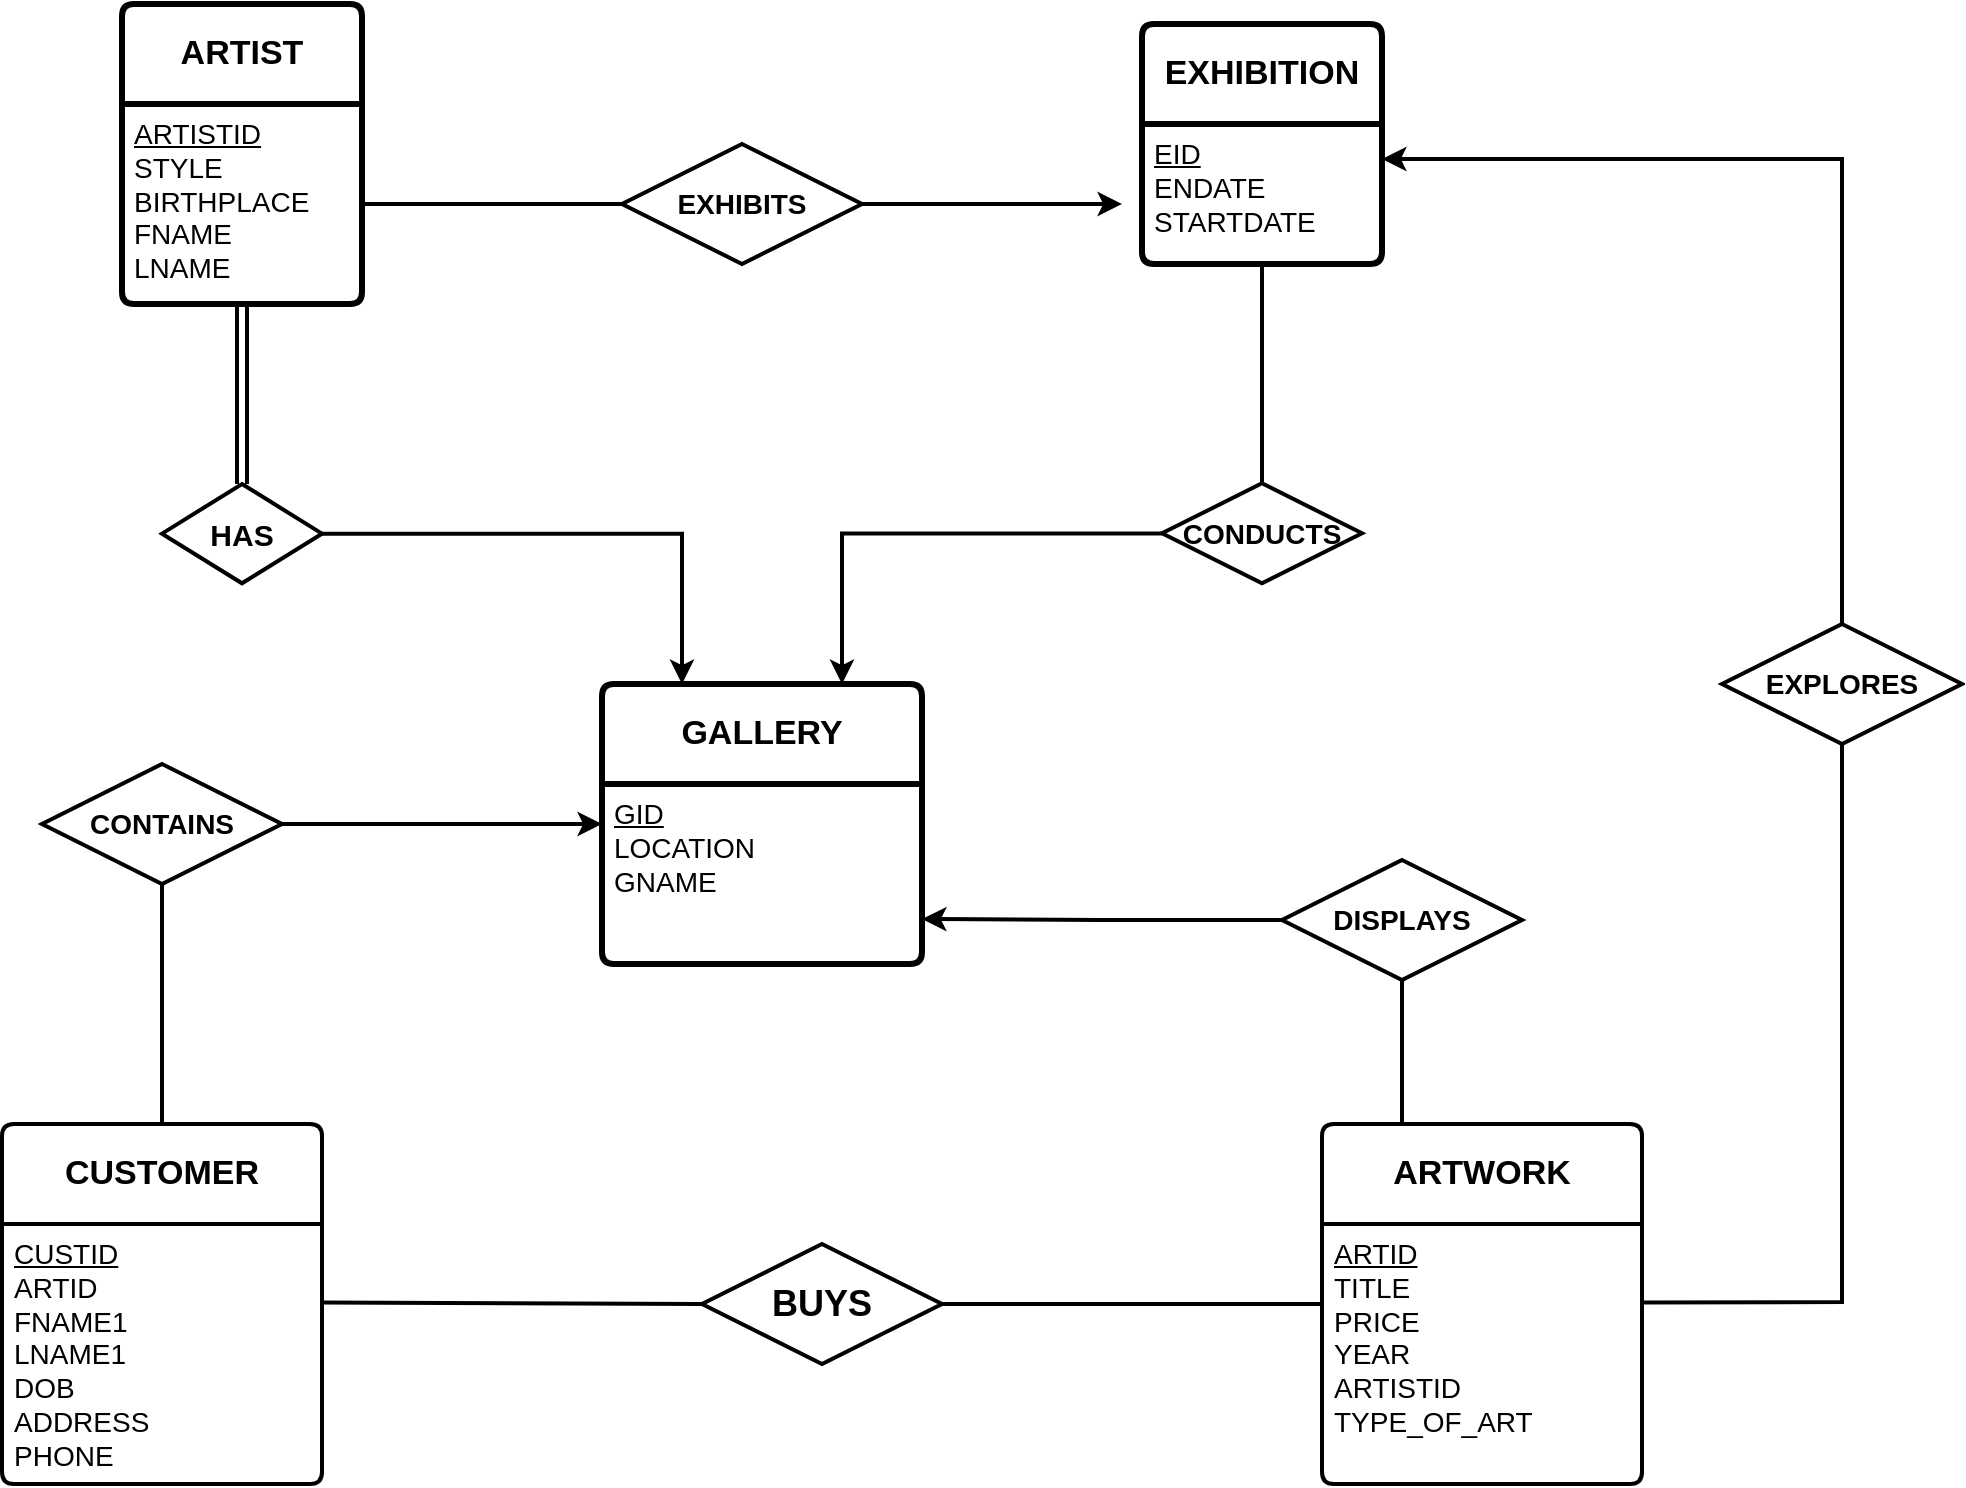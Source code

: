 <mxfile version="24.2.5" type="github">
  <diagram name="Page-1" id="e56a1550-8fbb-45ad-956c-1786394a9013">
    <mxGraphModel dx="1222" dy="708" grid="1" gridSize="10" guides="1" tooltips="1" connect="1" arrows="1" fold="1" page="1" pageScale="1" pageWidth="1100" pageHeight="850" background="#FFFFFF" math="0" shadow="0">
      <root>
        <mxCell id="0" />
        <mxCell id="1" parent="0" />
        <mxCell id="mDnNRbJlArddQkRWeZSY-25" style="edgeStyle=orthogonalEdgeStyle;rounded=0;orthogonalLoop=1;jettySize=auto;html=1;exitX=0.25;exitY=0;exitDx=0;exitDy=0;" edge="1" parent="1" source="mDnNRbJlArddQkRWeZSY-24" target="mDnNRbJlArddQkRWeZSY-23">
          <mxGeometry relative="1" as="geometry" />
        </mxCell>
        <mxCell id="mDnNRbJlArddQkRWeZSY-11" value="&lt;b&gt;&lt;font style=&quot;font-size: 17px;&quot;&gt;ARTIST&lt;/font&gt;&lt;/b&gt;" style="swimlane;childLayout=stackLayout;horizontal=1;startSize=50;horizontalStack=0;rounded=1;fontSize=14;fontStyle=0;strokeWidth=3;resizeParent=0;resizeLast=1;shadow=0;dashed=0;align=center;arcSize=4;whiteSpace=wrap;html=1;" vertex="1" parent="1">
          <mxGeometry x="120" y="40" width="120" height="150" as="geometry" />
        </mxCell>
        <mxCell id="mDnNRbJlArddQkRWeZSY-12" value="&lt;u style=&quot;font-size: 14px;&quot;&gt;&lt;font style=&quot;font-size: 14px;&quot;&gt;ARTISTID&lt;/font&gt;&lt;/u&gt;&lt;div style=&quot;font-size: 14px;&quot;&gt;&lt;font style=&quot;font-size: 14px;&quot;&gt;STYLE&lt;/font&gt;&lt;/div&gt;&lt;div style=&quot;font-size: 14px;&quot;&gt;&lt;font style=&quot;font-size: 14px;&quot;&gt;BIRTHPLACE&lt;/font&gt;&lt;/div&gt;&lt;div style=&quot;font-size: 14px;&quot;&gt;&lt;font style=&quot;font-size: 14px;&quot;&gt;FNAME&lt;/font&gt;&lt;/div&gt;&lt;div style=&quot;font-size: 14px;&quot;&gt;&lt;font style=&quot;font-size: 14px;&quot;&gt;LNAME&lt;/font&gt;&lt;/div&gt;" style="align=left;strokeColor=none;fillColor=none;spacingLeft=4;fontSize=12;verticalAlign=top;resizable=0;rotatable=0;part=1;html=1;" vertex="1" parent="mDnNRbJlArddQkRWeZSY-11">
          <mxGeometry y="50" width="120" height="100" as="geometry" />
        </mxCell>
        <mxCell id="mDnNRbJlArddQkRWeZSY-23" value="&lt;b&gt;&lt;font style=&quot;font-size: 17px;&quot;&gt;EXHIBITION&lt;/font&gt;&lt;/b&gt;" style="swimlane;childLayout=stackLayout;horizontal=1;startSize=50;horizontalStack=0;rounded=1;fontSize=14;fontStyle=0;strokeWidth=3;resizeParent=0;resizeLast=1;shadow=0;dashed=0;align=center;arcSize=4;whiteSpace=wrap;html=1;" vertex="1" parent="1">
          <mxGeometry x="630" y="50" width="120" height="120" as="geometry" />
        </mxCell>
        <mxCell id="mDnNRbJlArddQkRWeZSY-24" value="&lt;span style=&quot;font-size: 14px;&quot;&gt;&lt;u style=&quot;&quot;&gt;&lt;font style=&quot;font-size: 14px;&quot;&gt;EID&lt;/font&gt;&lt;/u&gt;&lt;/span&gt;&lt;div style=&quot;font-size: 14px;&quot;&gt;&lt;font style=&quot;font-size: 14px;&quot;&gt;ENDATE&lt;/font&gt;&lt;/div&gt;&lt;div style=&quot;font-size: 14px;&quot;&gt;&lt;font style=&quot;font-size: 14px;&quot;&gt;STARTDATE&lt;/font&gt;&lt;/div&gt;" style="align=left;strokeColor=none;fillColor=none;spacingLeft=4;fontSize=12;verticalAlign=top;resizable=0;rotatable=0;part=1;html=1;" vertex="1" parent="mDnNRbJlArddQkRWeZSY-23">
          <mxGeometry y="50" width="120" height="70" as="geometry" />
        </mxCell>
        <mxCell id="mDnNRbJlArddQkRWeZSY-28" style="edgeStyle=orthogonalEdgeStyle;rounded=0;orthogonalLoop=1;jettySize=auto;html=1;strokeWidth=2;" edge="1" parent="1" source="mDnNRbJlArddQkRWeZSY-12">
          <mxGeometry relative="1" as="geometry">
            <mxPoint x="620" y="140" as="targetPoint" />
          </mxGeometry>
        </mxCell>
        <mxCell id="mDnNRbJlArddQkRWeZSY-29" value="&lt;font style=&quot;font-size: 14px;&quot;&gt;&lt;b&gt;EXHIBITS&lt;/b&gt;&lt;/font&gt;" style="shape=rhombus;perimeter=rhombusPerimeter;whiteSpace=wrap;html=1;align=center;strokeWidth=2;" vertex="1" parent="1">
          <mxGeometry x="370" y="110" width="120" height="60" as="geometry" />
        </mxCell>
        <mxCell id="mDnNRbJlArddQkRWeZSY-33" value="" style="shape=link;endArrow=classic;startArrow=classic;html=1;rounded=0;exitX=1;exitY=1;exitDx=0;exitDy=0;endWidth=0.476;startWidth=0.476;strokeWidth=2;targetPerimeterSpacing=0;sourcePerimeterSpacing=0;" edge="1" parent="1">
          <mxGeometry width="100" height="100" relative="1" as="geometry">
            <mxPoint x="180" y="190" as="sourcePoint" />
            <mxPoint x="180" y="280" as="targetPoint" />
            <Array as="points" />
          </mxGeometry>
        </mxCell>
        <mxCell id="mDnNRbJlArddQkRWeZSY-45" style="edgeStyle=orthogonalEdgeStyle;rounded=0;orthogonalLoop=1;jettySize=auto;html=1;entryX=0.25;entryY=0;entryDx=0;entryDy=0;strokeWidth=2;" edge="1" parent="1" source="mDnNRbJlArddQkRWeZSY-35" target="mDnNRbJlArddQkRWeZSY-43">
          <mxGeometry relative="1" as="geometry" />
        </mxCell>
        <mxCell id="mDnNRbJlArddQkRWeZSY-35" value="&lt;b&gt;&lt;font style=&quot;font-size: 15px;&quot;&gt;HAS&lt;/font&gt;&lt;/b&gt;" style="shape=rhombus;perimeter=rhombusPerimeter;whiteSpace=wrap;html=1;align=center;rotation=0;strokeWidth=2;" vertex="1" parent="1">
          <mxGeometry x="140" y="280" width="80" height="49.65" as="geometry" />
        </mxCell>
        <mxCell id="mDnNRbJlArddQkRWeZSY-53" style="edgeStyle=orthogonalEdgeStyle;rounded=0;orthogonalLoop=1;jettySize=auto;html=1;entryX=0.75;entryY=0;entryDx=0;entryDy=0;strokeWidth=2;" edge="1" parent="1" source="mDnNRbJlArddQkRWeZSY-42" target="mDnNRbJlArddQkRWeZSY-43">
          <mxGeometry relative="1" as="geometry" />
        </mxCell>
        <mxCell id="mDnNRbJlArddQkRWeZSY-42" value="&lt;b&gt;&lt;font style=&quot;font-size: 14px;&quot;&gt;CONDUCTS&lt;/font&gt;&lt;/b&gt;" style="shape=rhombus;perimeter=rhombusPerimeter;whiteSpace=wrap;html=1;align=center;strokeWidth=2;" vertex="1" parent="1">
          <mxGeometry x="640" y="279.65" width="100" height="50" as="geometry" />
        </mxCell>
        <mxCell id="mDnNRbJlArddQkRWeZSY-43" value="&lt;b&gt;&lt;font style=&quot;font-size: 17px;&quot;&gt;GALLERY&lt;/font&gt;&lt;/b&gt;" style="swimlane;childLayout=stackLayout;horizontal=1;startSize=50;horizontalStack=0;rounded=1;fontSize=14;fontStyle=0;strokeWidth=3;resizeParent=0;resizeLast=1;shadow=0;dashed=0;align=center;arcSize=4;whiteSpace=wrap;html=1;" vertex="1" parent="1">
          <mxGeometry x="360" y="380" width="160" height="140" as="geometry" />
        </mxCell>
        <mxCell id="mDnNRbJlArddQkRWeZSY-44" value="&lt;font style=&quot;font-size: 14px;&quot;&gt;&lt;u&gt;GID&lt;/u&gt;&lt;/font&gt;&lt;div&gt;&lt;font style=&quot;font-size: 14px;&quot;&gt;LOCATION&lt;/font&gt;&lt;/div&gt;&lt;div&gt;&lt;font style=&quot;font-size: 14px;&quot;&gt;GNAME&lt;/font&gt;&lt;/div&gt;" style="align=left;strokeColor=none;fillColor=none;spacingLeft=4;fontSize=12;verticalAlign=top;resizable=0;rotatable=0;part=1;html=1;" vertex="1" parent="mDnNRbJlArddQkRWeZSY-43">
          <mxGeometry y="50" width="160" height="90" as="geometry" />
        </mxCell>
        <mxCell id="mDnNRbJlArddQkRWeZSY-52" value="" style="endArrow=none;html=1;rounded=0;entryX=0.5;entryY=0;entryDx=0;entryDy=0;exitX=0.5;exitY=1;exitDx=0;exitDy=0;strokeWidth=2;" edge="1" parent="1" source="mDnNRbJlArddQkRWeZSY-24" target="mDnNRbJlArddQkRWeZSY-42">
          <mxGeometry relative="1" as="geometry">
            <mxPoint x="550" y="210" as="sourcePoint" />
            <mxPoint x="710" y="210" as="targetPoint" />
            <Array as="points" />
          </mxGeometry>
        </mxCell>
        <mxCell id="mDnNRbJlArddQkRWeZSY-80" style="edgeStyle=orthogonalEdgeStyle;rounded=0;orthogonalLoop=1;jettySize=auto;html=1;entryX=0;entryY=0.5;entryDx=0;entryDy=0;strokeWidth=2;" edge="1" parent="1" source="mDnNRbJlArddQkRWeZSY-55" target="mDnNRbJlArddQkRWeZSY-43">
          <mxGeometry relative="1" as="geometry" />
        </mxCell>
        <mxCell id="mDnNRbJlArddQkRWeZSY-55" value="&lt;font style=&quot;font-size: 14px;&quot;&gt;&lt;b&gt;CONTAINS&lt;/b&gt;&lt;/font&gt;" style="shape=rhombus;perimeter=rhombusPerimeter;whiteSpace=wrap;html=1;align=center;strokeWidth=2;" vertex="1" parent="1">
          <mxGeometry x="80" y="420" width="120" height="60" as="geometry" />
        </mxCell>
        <mxCell id="mDnNRbJlArddQkRWeZSY-57" value="&lt;font style=&quot;font-size: 17px;&quot;&gt;&lt;b&gt;CUSTOMER&lt;/b&gt;&lt;/font&gt;" style="swimlane;childLayout=stackLayout;horizontal=1;startSize=50;horizontalStack=0;rounded=1;fontSize=14;fontStyle=0;strokeWidth=2;resizeParent=0;resizeLast=1;shadow=0;dashed=0;align=center;arcSize=4;whiteSpace=wrap;html=1;" vertex="1" parent="1">
          <mxGeometry x="60" y="600" width="160" height="180" as="geometry" />
        </mxCell>
        <mxCell id="mDnNRbJlArddQkRWeZSY-58" value="&lt;span style=&quot;font-size: 14px;&quot;&gt;&lt;u&gt;CUSTID&lt;/u&gt;&lt;/span&gt;&lt;div&gt;&lt;span style=&quot;font-size: 14px;&quot;&gt;ARTID&lt;/span&gt;&lt;/div&gt;&lt;div&gt;&lt;span style=&quot;font-size: 14px;&quot;&gt;FNAME1&lt;/span&gt;&lt;/div&gt;&lt;div&gt;&lt;span style=&quot;font-size: 14px;&quot;&gt;LNAME1&lt;/span&gt;&lt;/div&gt;&lt;div&gt;&lt;span style=&quot;font-size: 14px;&quot;&gt;DOB&lt;/span&gt;&lt;/div&gt;&lt;div&gt;&lt;span style=&quot;font-size: 14px;&quot;&gt;ADDRESS&lt;/span&gt;&lt;/div&gt;&lt;div&gt;&lt;span style=&quot;font-size: 14px;&quot;&gt;PHONE&lt;/span&gt;&lt;/div&gt;" style="align=left;strokeColor=none;fillColor=none;spacingLeft=4;fontSize=12;verticalAlign=top;resizable=0;rotatable=0;part=1;html=1;" vertex="1" parent="mDnNRbJlArddQkRWeZSY-57">
          <mxGeometry y="50" width="160" height="130" as="geometry" />
        </mxCell>
        <mxCell id="mDnNRbJlArddQkRWeZSY-60" value="&lt;font style=&quot;font-size: 17px;&quot;&gt;&lt;b&gt;ARTWORK&lt;/b&gt;&lt;/font&gt;" style="swimlane;childLayout=stackLayout;horizontal=1;startSize=50;horizontalStack=0;rounded=1;fontSize=14;fontStyle=0;strokeWidth=2;resizeParent=0;resizeLast=1;shadow=0;dashed=0;align=center;arcSize=4;whiteSpace=wrap;html=1;" vertex="1" parent="1">
          <mxGeometry x="720" y="600" width="160" height="180" as="geometry" />
        </mxCell>
        <mxCell id="mDnNRbJlArddQkRWeZSY-61" value="&lt;span style=&quot;font-size: 14px;&quot;&gt;&lt;u&gt;ARTID&lt;/u&gt;&lt;/span&gt;&lt;div&gt;&lt;span style=&quot;font-size: 14px;&quot;&gt;TITLE&lt;/span&gt;&lt;/div&gt;&lt;div&gt;&lt;span style=&quot;font-size: 14px;&quot;&gt;PRICE&lt;/span&gt;&lt;/div&gt;&lt;div&gt;&lt;span style=&quot;font-size: 14px;&quot;&gt;YEAR&lt;/span&gt;&lt;/div&gt;&lt;div&gt;&lt;span style=&quot;font-size: 14px;&quot;&gt;ARTISTID&lt;/span&gt;&lt;/div&gt;&lt;div&gt;&lt;span style=&quot;font-size: 14px;&quot;&gt;TYPE_OF_ART&lt;/span&gt;&lt;/div&gt;" style="align=left;strokeColor=none;fillColor=none;spacingLeft=4;fontSize=12;verticalAlign=top;resizable=0;rotatable=0;part=1;html=1;" vertex="1" parent="mDnNRbJlArddQkRWeZSY-60">
          <mxGeometry y="50" width="160" height="130" as="geometry" />
        </mxCell>
        <mxCell id="mDnNRbJlArddQkRWeZSY-63" value="&lt;span style=&quot;font-size: 18px;&quot;&gt;&lt;b&gt;BUYS&lt;/b&gt;&lt;/span&gt;" style="shape=rhombus;perimeter=rhombusPerimeter;whiteSpace=wrap;html=1;align=center;strokeWidth=2;" vertex="1" parent="1">
          <mxGeometry x="410" y="660" width="120" height="60" as="geometry" />
        </mxCell>
        <mxCell id="mDnNRbJlArddQkRWeZSY-67" value="" style="endArrow=none;html=1;rounded=0;entryX=0;entryY=0.5;entryDx=0;entryDy=0;strokeWidth=2;" edge="1" parent="1" target="mDnNRbJlArddQkRWeZSY-63">
          <mxGeometry relative="1" as="geometry">
            <mxPoint x="220" y="689.23" as="sourcePoint" />
            <mxPoint x="380" y="689.23" as="targetPoint" />
          </mxGeometry>
        </mxCell>
        <mxCell id="mDnNRbJlArddQkRWeZSY-68" value="" style="endArrow=none;html=1;rounded=0;exitX=1;exitY=0.5;exitDx=0;exitDy=0;entryX=0;entryY=0.5;entryDx=0;entryDy=0;strokeWidth=2;" edge="1" parent="1" source="mDnNRbJlArddQkRWeZSY-63" target="mDnNRbJlArddQkRWeZSY-60">
          <mxGeometry relative="1" as="geometry">
            <mxPoint x="690" y="690" as="sourcePoint" />
            <mxPoint x="850" y="690" as="targetPoint" />
          </mxGeometry>
        </mxCell>
        <mxCell id="mDnNRbJlArddQkRWeZSY-74" value="" style="endArrow=none;html=1;rounded=0;entryX=0.25;entryY=0;entryDx=0;entryDy=0;strokeWidth=2;exitX=0.5;exitY=1;exitDx=0;exitDy=0;" edge="1" parent="1" source="mDnNRbJlArddQkRWeZSY-75" target="mDnNRbJlArddQkRWeZSY-60">
          <mxGeometry relative="1" as="geometry">
            <mxPoint x="760" y="530" as="sourcePoint" />
            <mxPoint x="860" y="510" as="targetPoint" />
            <Array as="points">
              <mxPoint x="760" y="570" />
            </Array>
          </mxGeometry>
        </mxCell>
        <mxCell id="mDnNRbJlArddQkRWeZSY-77" style="edgeStyle=orthogonalEdgeStyle;rounded=0;orthogonalLoop=1;jettySize=auto;html=1;entryX=1;entryY=0.75;entryDx=0;entryDy=0;strokeWidth=2;" edge="1" parent="1" source="mDnNRbJlArddQkRWeZSY-75" target="mDnNRbJlArddQkRWeZSY-44">
          <mxGeometry relative="1" as="geometry" />
        </mxCell>
        <mxCell id="mDnNRbJlArddQkRWeZSY-75" value="&lt;font style=&quot;font-size: 14px;&quot;&gt;&lt;b&gt;DISPLAYS&lt;/b&gt;&lt;/font&gt;" style="shape=rhombus;perimeter=rhombusPerimeter;whiteSpace=wrap;html=1;align=center;strokeWidth=2;" vertex="1" parent="1">
          <mxGeometry x="700" y="468" width="120" height="60" as="geometry" />
        </mxCell>
        <mxCell id="mDnNRbJlArddQkRWeZSY-78" value="" style="endArrow=none;html=1;rounded=0;entryX=0.5;entryY=0;entryDx=0;entryDy=0;exitX=0.5;exitY=1;exitDx=0;exitDy=0;strokeWidth=2;" edge="1" parent="1" source="mDnNRbJlArddQkRWeZSY-55" target="mDnNRbJlArddQkRWeZSY-57">
          <mxGeometry relative="1" as="geometry">
            <mxPoint x="140" y="530" as="sourcePoint" />
            <mxPoint x="300" y="530" as="targetPoint" />
          </mxGeometry>
        </mxCell>
        <mxCell id="mDnNRbJlArddQkRWeZSY-85" style="edgeStyle=orthogonalEdgeStyle;rounded=0;orthogonalLoop=1;jettySize=auto;html=1;entryX=1;entryY=0.25;entryDx=0;entryDy=0;strokeWidth=2;" edge="1" parent="1" source="mDnNRbJlArddQkRWeZSY-81" target="mDnNRbJlArddQkRWeZSY-24">
          <mxGeometry relative="1" as="geometry">
            <Array as="points">
              <mxPoint x="980" y="118" />
            </Array>
          </mxGeometry>
        </mxCell>
        <mxCell id="mDnNRbJlArddQkRWeZSY-81" value="&lt;span style=&quot;font-size: 14px;&quot;&gt;&lt;b&gt;EXPLORES&lt;/b&gt;&lt;/span&gt;" style="shape=rhombus;perimeter=rhombusPerimeter;whiteSpace=wrap;html=1;align=center;strokeWidth=2;" vertex="1" parent="1">
          <mxGeometry x="920" y="350" width="120" height="60" as="geometry" />
        </mxCell>
        <mxCell id="mDnNRbJlArddQkRWeZSY-84" value="" style="endArrow=none;html=1;rounded=0;entryX=0.5;entryY=1;entryDx=0;entryDy=0;strokeWidth=2;" edge="1" parent="1" target="mDnNRbJlArddQkRWeZSY-81">
          <mxGeometry relative="1" as="geometry">
            <mxPoint x="880" y="689.23" as="sourcePoint" />
            <mxPoint x="1040" y="689.23" as="targetPoint" />
            <Array as="points">
              <mxPoint x="980" y="689" />
            </Array>
          </mxGeometry>
        </mxCell>
      </root>
    </mxGraphModel>
  </diagram>
</mxfile>

